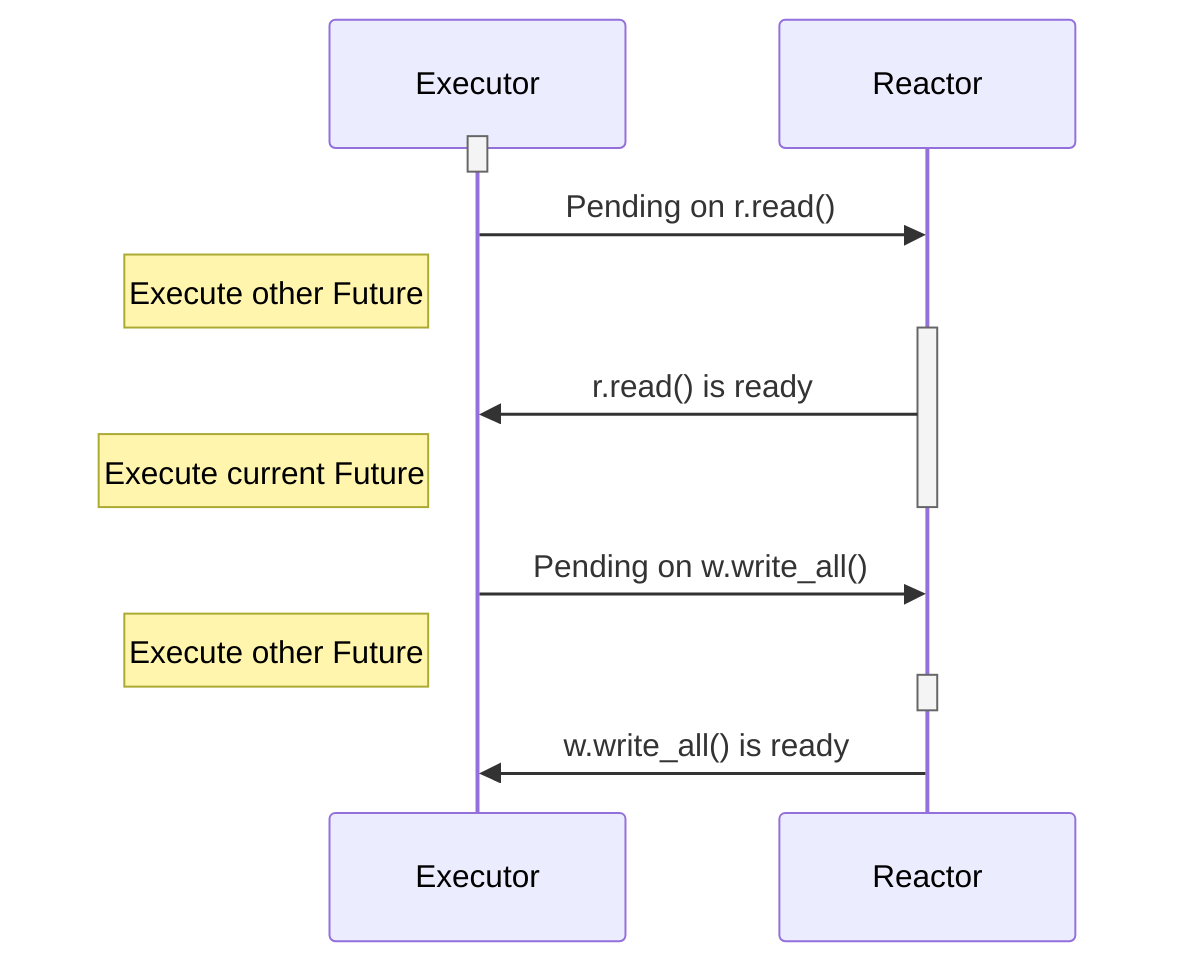 sequenceDiagram
    participant Executor
    participant Reactor
    activate Executor
    deactivate Executor
    Executor->>Reactor: Pending on r.read()
    Note left of Executor: Execute other Future
    activate Reactor
    Reactor->>Executor: r.read() is ready
    Note left of Executor: Execute current Future
    deactivate Reactor
    Executor->>Reactor: Pending on w.write_all()
    Note left of Executor: Execute other Future
    activate Reactor
    deactivate Reactor
    Reactor->>Executor: w.write_all() is ready